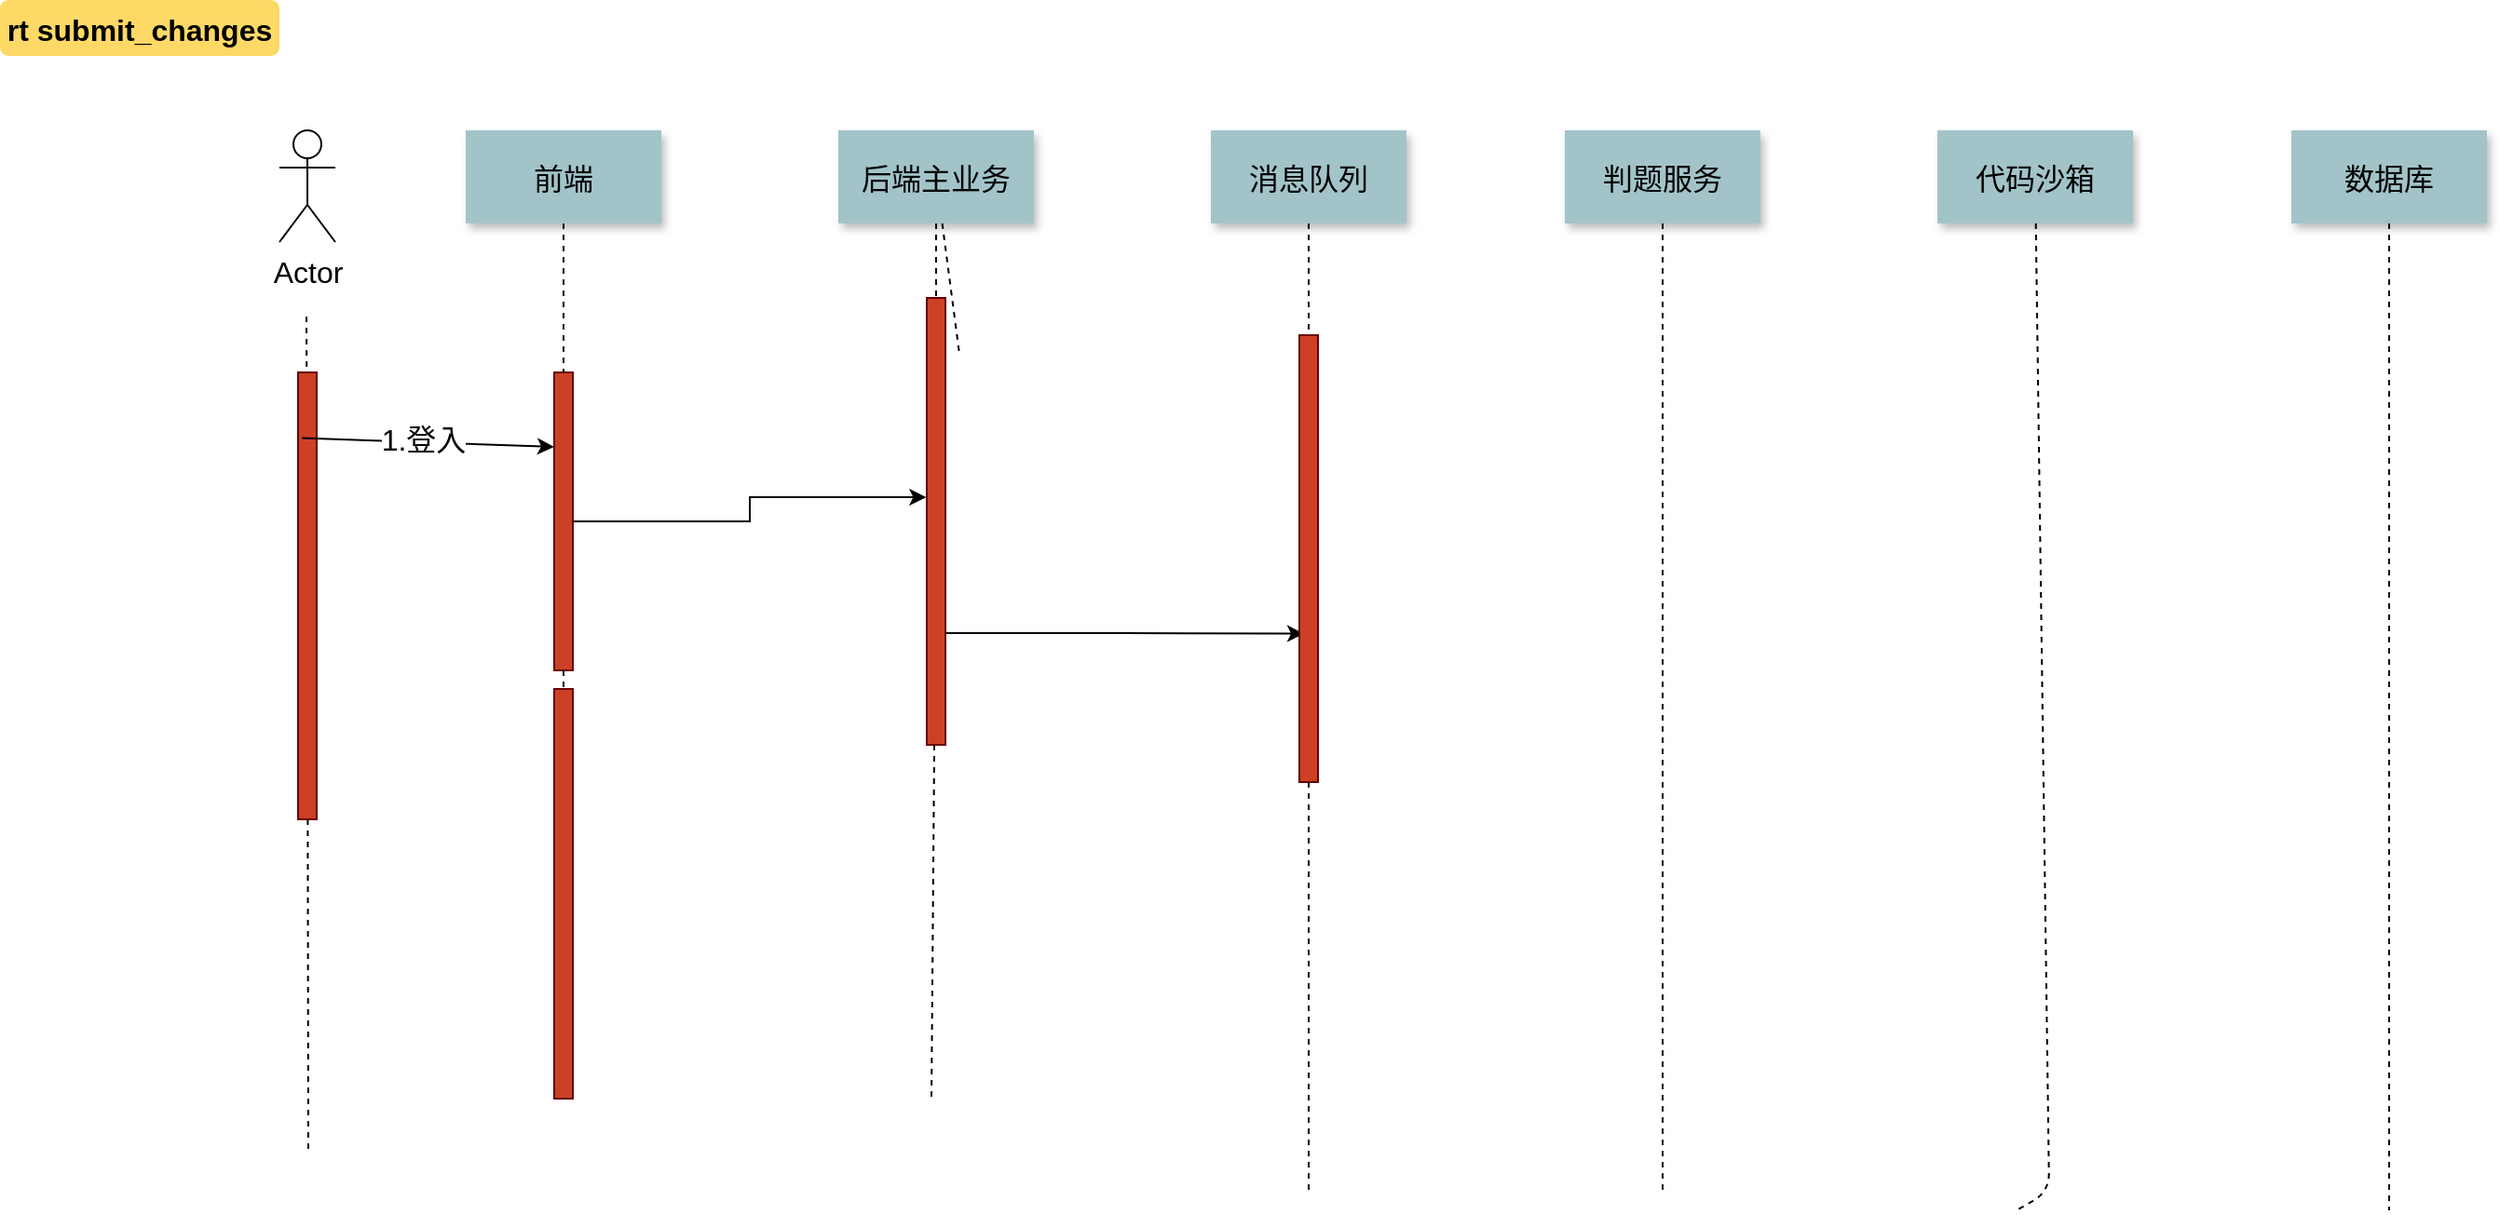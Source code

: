 <mxfile version="22.0.4" type="github">
  <diagram name="Page-1" id="9361dd3d-8414-5efd-6122-117bd74ce7a7">
    <mxGraphModel dx="1462" dy="898" grid="1" gridSize="10" guides="1" tooltips="1" connect="1" arrows="1" fold="1" page="0" pageScale="1.5" pageWidth="826" pageHeight="1169" background="none" math="0" shadow="0">
      <root>
        <mxCell id="0" />
        <mxCell id="1" parent="0" />
        <mxCell id="2" value="" style="fillColor=#CC4125;strokeColor=#660000;fontSize=16;" parent="1" vertex="1">
          <mxGeometry x="347.5" y="220" width="10" height="160" as="geometry" />
        </mxCell>
        <mxCell id="4" value="前端" style="shadow=1;fillColor=#A2C4C9;strokeColor=none;fontSize=16;" parent="1" vertex="1">
          <mxGeometry x="300" y="90" width="105" height="50" as="geometry" />
        </mxCell>
        <mxCell id="7" value="后端主业务" style="shadow=1;fillColor=#A2C4C9;strokeColor=none;fontSize=16;" parent="1" vertex="1">
          <mxGeometry x="500" y="90" width="105" height="50" as="geometry" />
        </mxCell>
        <mxCell id="8" value="" style="edgeStyle=none;endArrow=none;dashed=1;fontSize=16;" parent="1" source="7" edge="1">
          <mxGeometry x="272.335" y="165" width="100" height="100" as="geometry">
            <mxPoint x="564.759" y="140" as="sourcePoint" />
            <mxPoint x="565.0" y="210" as="targetPoint" />
          </mxGeometry>
        </mxCell>
        <mxCell id="30" value="判题服务" style="shadow=1;fillColor=#A2C4C9;strokeColor=none;fontSize=16;" parent="1" vertex="1">
          <mxGeometry x="890" y="90" width="105" height="50" as="geometry" />
        </mxCell>
        <mxCell id="33" value="" style="edgeStyle=elbowEdgeStyle;elbow=horizontal;endArrow=none;dashed=1;fontSize=16;" parent="1" source="4" target="2" edge="1">
          <mxGeometry x="230.0" y="310" width="100" height="100" as="geometry">
            <mxPoint x="377.5" y="440" as="sourcePoint" />
            <mxPoint x="477.5" y="340" as="targetPoint" />
          </mxGeometry>
        </mxCell>
        <mxCell id="42" value="" style="fillColor=#CC4125;strokeColor=#660000;fontSize=16;" parent="1" vertex="1">
          <mxGeometry x="347.5" y="390" width="10" height="220" as="geometry" />
        </mxCell>
        <mxCell id="44" value="" style="edgeStyle=none;dashed=1;endArrow=none;fontSize=16;" parent="1" source="2" target="42" edge="1">
          <mxGeometry x="50" y="300" width="100" height="100" as="geometry">
            <mxPoint x="197.5" y="430" as="sourcePoint" />
            <mxPoint x="297.5" y="330" as="targetPoint" />
          </mxGeometry>
        </mxCell>
        <mxCell id="50" value="" style="edgeStyle=none;endArrow=none;dashed=1;fontSize=16;" parent="1" source="30" edge="1">
          <mxGeometry x="956.571" y="205" width="100" height="100" as="geometry">
            <mxPoint x="969.236" y="180" as="sourcePoint" />
            <mxPoint x="942.5" y="498.333" as="targetPoint" />
          </mxGeometry>
        </mxCell>
        <mxCell id="64" value="代码沙箱" style="shadow=1;fillColor=#A2C4C9;strokeColor=none;fontSize=16;" parent="1" vertex="1">
          <mxGeometry x="1090" y="90" width="105" height="50" as="geometry" />
        </mxCell>
        <mxCell id="65" value="" style="edgeStyle=none;endArrow=none;dashed=1;fontSize=16;" parent="1" source="64" edge="1">
          <mxGeometry x="1174.071" y="210" width="100" height="100" as="geometry">
            <mxPoint x="1000" y="145" as="sourcePoint" />
            <mxPoint x="1132.5" y="670" as="targetPoint" />
            <Array as="points">
              <mxPoint x="1150" y="660" />
            </Array>
          </mxGeometry>
        </mxCell>
        <mxCell id="71" value="rt submit_changes" style="rounded=1;fontStyle=1;fillColor=#FFD966;strokeColor=none;fontSize=16;" parent="1" vertex="1">
          <mxGeometry x="50" y="20" width="150" height="30" as="geometry" />
        </mxCell>
        <mxCell id="auu_Fdrg2u2LA4y-WMry-90" value="" style="edgeStyle=none;endArrow=none;dashed=1;fontSize=16;" edge="1" parent="1" source="auu_Fdrg2u2LA4y-WMry-93">
          <mxGeometry x="272.335" y="165" width="100" height="100" as="geometry">
            <mxPoint x="565.5" y="140" as="sourcePoint" />
            <mxPoint x="550" y="610" as="targetPoint" />
          </mxGeometry>
        </mxCell>
        <mxCell id="auu_Fdrg2u2LA4y-WMry-94" value="" style="edgeStyle=none;endArrow=none;dashed=1;fontSize=16;" edge="1" parent="1" source="7" target="auu_Fdrg2u2LA4y-WMry-93">
          <mxGeometry x="272.335" y="165" width="100" height="100" as="geometry">
            <mxPoint x="565.5" y="140" as="sourcePoint" />
            <mxPoint x="567.5" y="620" as="targetPoint" />
          </mxGeometry>
        </mxCell>
        <mxCell id="auu_Fdrg2u2LA4y-WMry-124" style="edgeStyle=orthogonalEdgeStyle;rounded=0;orthogonalLoop=1;jettySize=auto;html=1;exitX=1;exitY=0.75;exitDx=0;exitDy=0;" edge="1" parent="1" source="auu_Fdrg2u2LA4y-WMry-93">
          <mxGeometry relative="1" as="geometry">
            <mxPoint x="750" y="360.333" as="targetPoint" />
          </mxGeometry>
        </mxCell>
        <mxCell id="auu_Fdrg2u2LA4y-WMry-93" value="" style="fillColor=#CC4125;strokeColor=#660000;fontSize=16;" vertex="1" parent="1">
          <mxGeometry x="547.5" y="180" width="10" height="240" as="geometry" />
        </mxCell>
        <mxCell id="auu_Fdrg2u2LA4y-WMry-105" value="Actor" style="shape=umlActor;verticalLabelPosition=bottom;verticalAlign=top;html=1;fontSize=16;" vertex="1" parent="1">
          <mxGeometry x="200" y="90" width="30" height="60" as="geometry" />
        </mxCell>
        <mxCell id="auu_Fdrg2u2LA4y-WMry-108" value="" style="edgeStyle=none;endArrow=none;dashed=1;fontSize=16;" edge="1" parent="1" source="30">
          <mxGeometry x="956.571" y="205" width="100" height="100" as="geometry">
            <mxPoint x="942.5" y="140" as="sourcePoint" />
            <mxPoint x="942.5" y="660" as="targetPoint" />
          </mxGeometry>
        </mxCell>
        <mxCell id="auu_Fdrg2u2LA4y-WMry-112" value="" style="edgeStyle=none;endArrow=none;dashed=1;fontSize=16;" edge="1" source="auu_Fdrg2u2LA4y-WMry-113" parent="1">
          <mxGeometry x="272.335" y="165" width="100" height="100" as="geometry">
            <mxPoint x="214.504" y="190" as="sourcePoint" />
            <mxPoint x="215.5" y="640" as="targetPoint" />
          </mxGeometry>
        </mxCell>
        <mxCell id="auu_Fdrg2u2LA4y-WMry-114" value="" style="edgeStyle=none;endArrow=none;dashed=1;fontSize=16;" edge="1" parent="1" target="auu_Fdrg2u2LA4y-WMry-113">
          <mxGeometry x="272.335" y="165" width="100" height="100" as="geometry">
            <mxPoint x="214.504" y="190" as="sourcePoint" />
            <mxPoint x="215.5" y="640" as="targetPoint" />
          </mxGeometry>
        </mxCell>
        <mxCell id="auu_Fdrg2u2LA4y-WMry-113" value="" style="fillColor=#CC4125;strokeColor=#660000;fontSize=16;" vertex="1" parent="1">
          <mxGeometry x="210" y="220" width="10" height="240" as="geometry" />
        </mxCell>
        <mxCell id="auu_Fdrg2u2LA4y-WMry-115" value="" style="endArrow=classic;html=1;rounded=0;entryX=0;entryY=0.25;entryDx=0;entryDy=0;exitX=0.217;exitY=0.147;exitDx=0;exitDy=0;exitPerimeter=0;fontSize=16;" edge="1" parent="1" source="auu_Fdrg2u2LA4y-WMry-113" target="2">
          <mxGeometry width="50" height="50" relative="1" as="geometry">
            <mxPoint x="220" y="250" as="sourcePoint" />
            <mxPoint x="270" y="200" as="targetPoint" />
          </mxGeometry>
        </mxCell>
        <mxCell id="auu_Fdrg2u2LA4y-WMry-116" value="&lt;font style=&quot;font-size: 16px;&quot;&gt;1.登入&lt;/font&gt;" style="edgeLabel;html=1;align=center;verticalAlign=middle;resizable=0;points=[];fontSize=16;" vertex="1" connectable="0" parent="auu_Fdrg2u2LA4y-WMry-115">
          <mxGeometry x="-0.039" y="2" relative="1" as="geometry">
            <mxPoint as="offset" />
          </mxGeometry>
        </mxCell>
        <mxCell id="auu_Fdrg2u2LA4y-WMry-118" value="数据库" style="shadow=1;fillColor=#A2C4C9;strokeColor=none;fontSize=16;" vertex="1" parent="1">
          <mxGeometry x="1280" y="90" width="105" height="50" as="geometry" />
        </mxCell>
        <mxCell id="auu_Fdrg2u2LA4y-WMry-119" value="" style="edgeStyle=none;endArrow=none;dashed=1;fontSize=16;" edge="1" source="auu_Fdrg2u2LA4y-WMry-118" parent="1">
          <mxGeometry x="1174.071" y="210" width="100" height="100" as="geometry">
            <mxPoint x="1200" y="145" as="sourcePoint" />
            <mxPoint x="1332.5" y="670" as="targetPoint" />
          </mxGeometry>
        </mxCell>
        <mxCell id="auu_Fdrg2u2LA4y-WMry-120" value="消息队列" style="shadow=1;fillColor=#A2C4C9;strokeColor=none;fontSize=16;" vertex="1" parent="1">
          <mxGeometry x="700" y="90" width="105" height="50" as="geometry" />
        </mxCell>
        <mxCell id="auu_Fdrg2u2LA4y-WMry-121" value="" style="edgeStyle=none;endArrow=none;dashed=1;fontSize=16;" edge="1" source="auu_Fdrg2u2LA4y-WMry-120" parent="1">
          <mxGeometry x="956.571" y="205" width="100" height="100" as="geometry">
            <mxPoint x="779.236" y="180" as="sourcePoint" />
            <mxPoint x="752.5" y="498.333" as="targetPoint" />
          </mxGeometry>
        </mxCell>
        <mxCell id="auu_Fdrg2u2LA4y-WMry-122" value="" style="edgeStyle=none;endArrow=none;dashed=1;fontSize=16;" edge="1" source="auu_Fdrg2u2LA4y-WMry-120" parent="1">
          <mxGeometry x="956.571" y="205" width="100" height="100" as="geometry">
            <mxPoint x="752.5" y="140" as="sourcePoint" />
            <mxPoint x="752.5" y="660" as="targetPoint" />
          </mxGeometry>
        </mxCell>
        <mxCell id="auu_Fdrg2u2LA4y-WMry-123" style="edgeStyle=orthogonalEdgeStyle;rounded=0;orthogonalLoop=1;jettySize=auto;html=1;entryX=-0.033;entryY=0.446;entryDx=0;entryDy=0;entryPerimeter=0;" edge="1" parent="1" source="2" target="auu_Fdrg2u2LA4y-WMry-93">
          <mxGeometry relative="1" as="geometry" />
        </mxCell>
        <mxCell id="auu_Fdrg2u2LA4y-WMry-125" value="" style="fillColor=#CC4125;strokeColor=#660000;fontSize=16;" vertex="1" parent="1">
          <mxGeometry x="747.5" y="200" width="10" height="240" as="geometry" />
        </mxCell>
      </root>
    </mxGraphModel>
  </diagram>
</mxfile>
